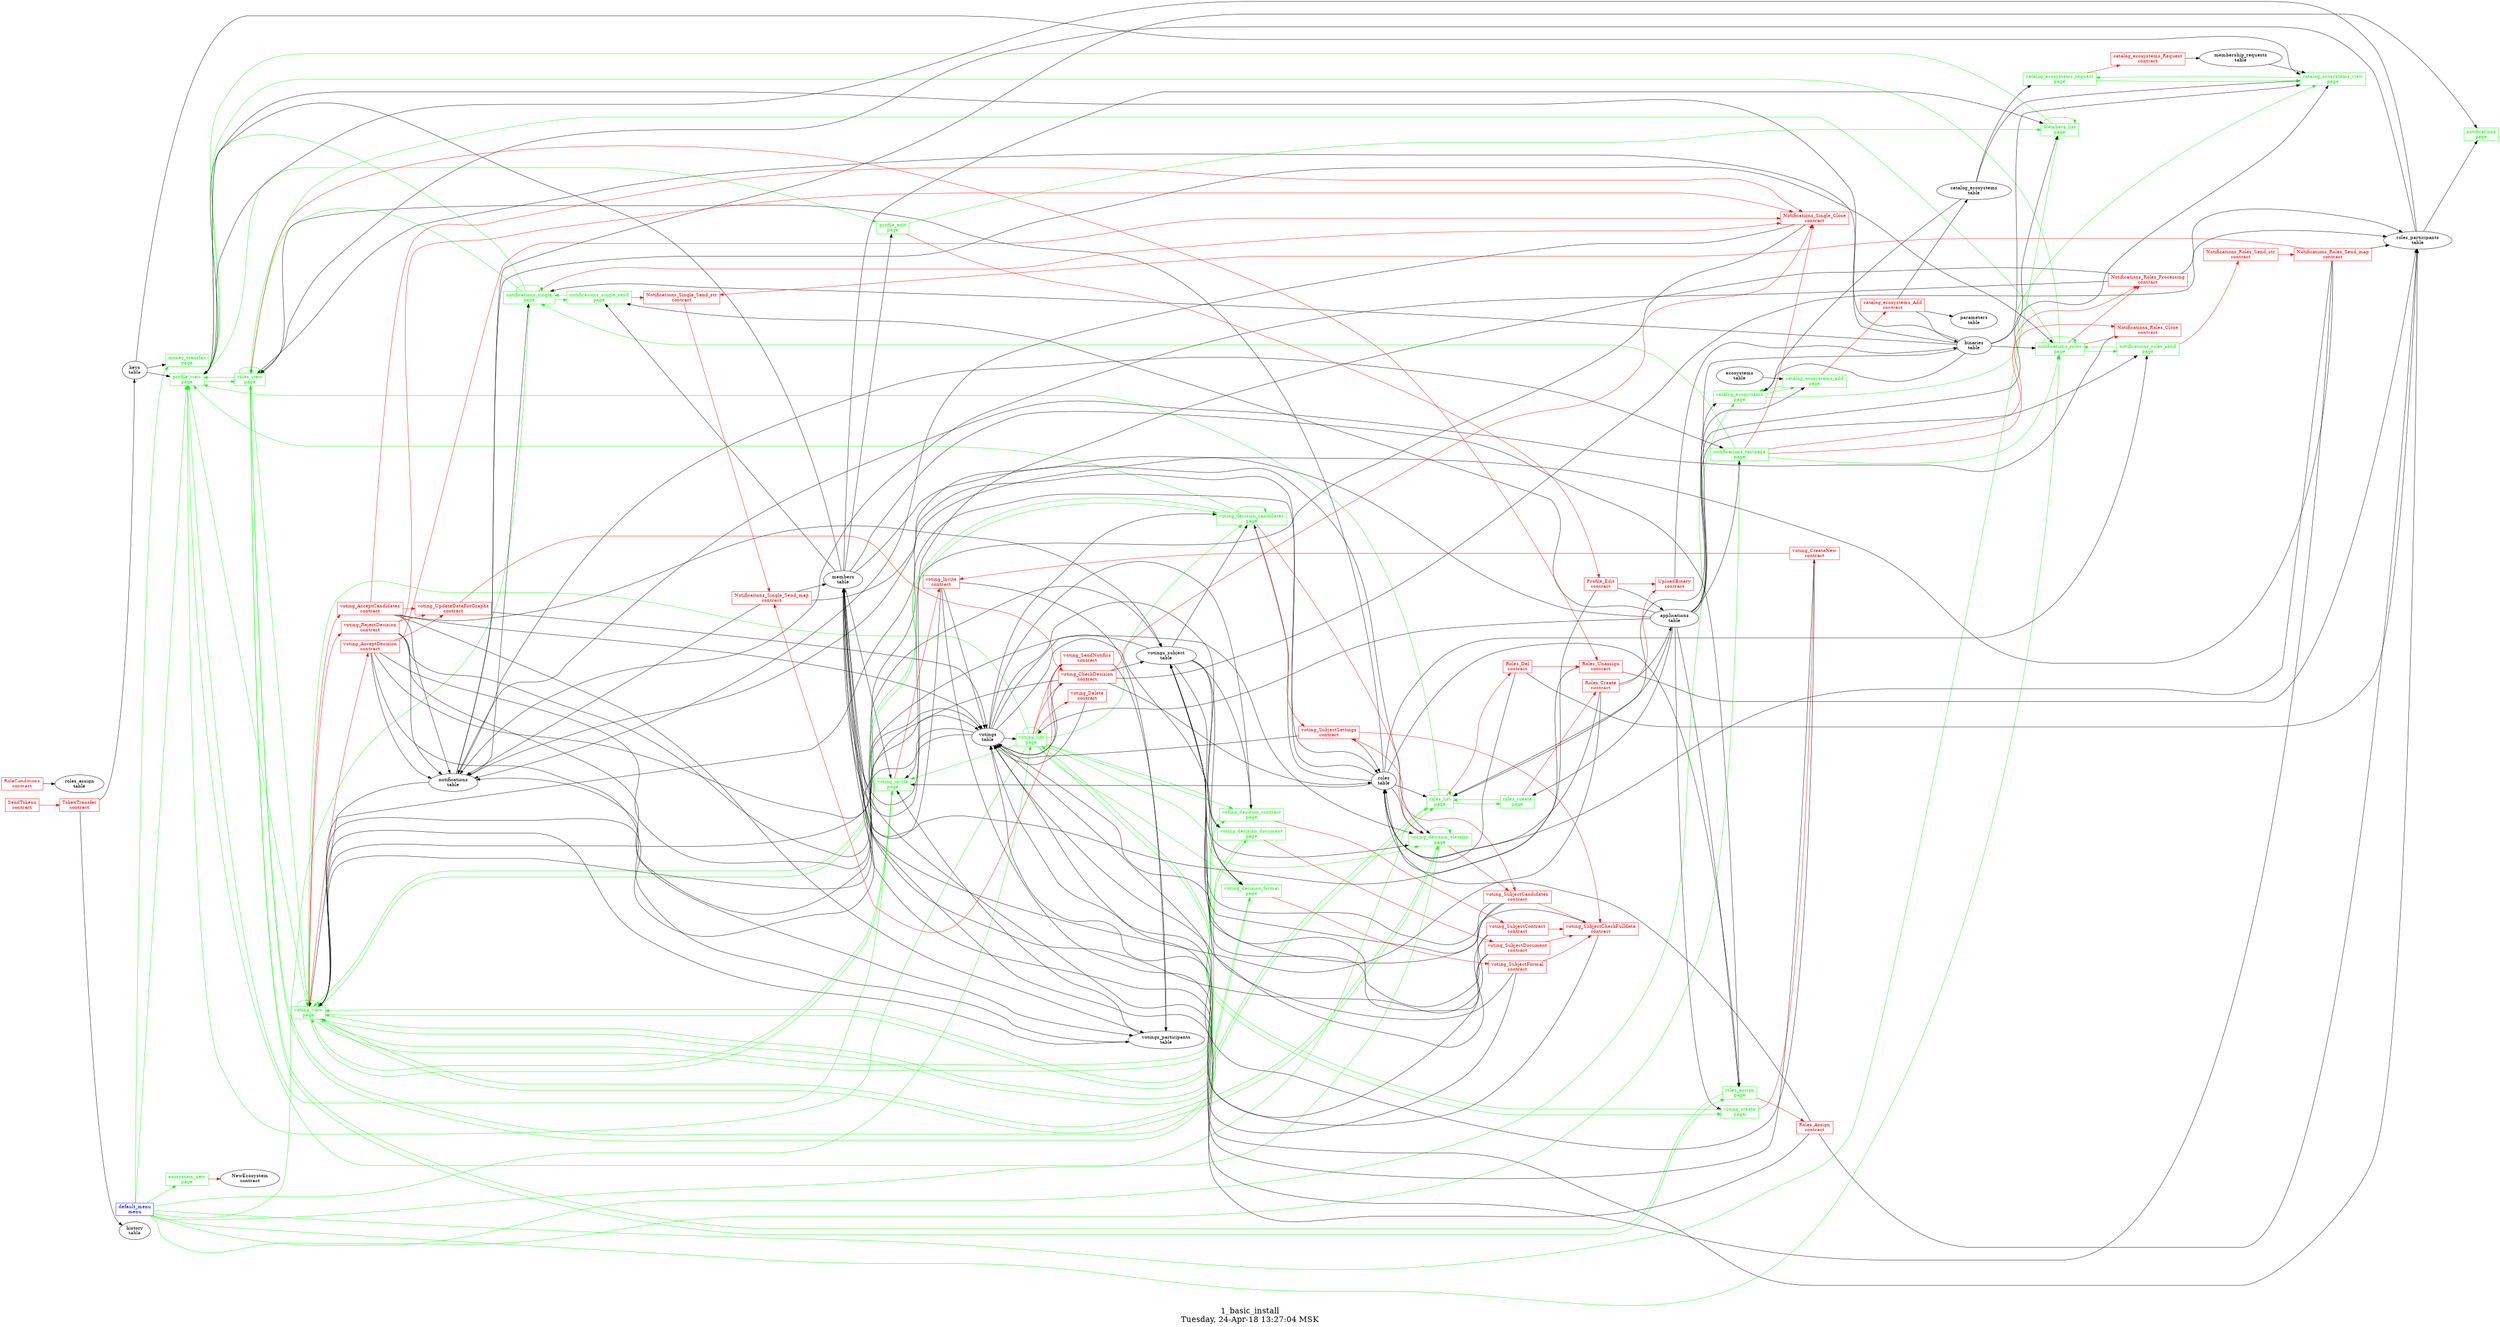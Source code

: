 digraph G {
graph [
  fontsize="24";
  label="1_basic_install\nTuesday, 24-Apr-18 13:27:04 MSK";
  nojustify=true;
  ordering=out;
  rankdir=LR;
  size="30";
];
"default_menu\nmenu" -> "profile_view\npage"  [ color=green ]
"default_menu\nmenu" -> "members_list\npage"  [ color=green ]
"default_menu\nmenu" -> "notifications_single\npage"  [ color=green ]
"default_menu\nmenu" -> "notifications_roles\npage"  [ color=green ]
"default_menu\nmenu" -> "notifications_testpage\npage"  [ color=green ]
"default_menu\nmenu" -> "roles_list\npage"  [ color=green ]
"default_menu\nmenu" -> "catalog_ecosystems\npage"  [ color=green ]
"default_menu\nmenu" -> "money_transfer\npage"  [ color=green ]
"default_menu\nmenu" -> "ecosystem_new\npage"  [ color=green ]
"default_menu\nmenu" -> "voting_list\npage"  [ color=green ]
"default_menu\nmenu" [color=blue, fontcolor=blue, group=menus, shape=record];
"applications\ntable" -> "catalog_ecosystems\npage"  [ color="" ]
"catalog_ecosystems\ntable" -> "catalog_ecosystems\npage"  [ color="" ]
"binaries\ntable" -> "catalog_ecosystems\npage"  [ color="" ]
"catalog_ecosystems\npage" -> "catalog_ecosystems_add\npage"  [ color=green ]
"catalog_ecosystems\npage" -> "catalog_ecosystems_view\npage"  [ color=green ]
"catalog_ecosystems\npage" [color=green, fontcolor=green, group=pages, shape=record];
"catalog_ecosystems_add\npage" -> "catalog_ecosystems_Add\ncontract"  [ color=red ]
"ecosystems\ntable" -> "catalog_ecosystems_add\npage"  [ color="" ]
"applications\ntable" -> "catalog_ecosystems_add\npage"  [ color="" ]
"catalog_ecosystems_add\npage" -> "catalog_ecosystems\npage"  [ color=green ]
"catalog_ecosystems_add\npage" [color=green, fontcolor=green, group=pages, shape=record];
"catalog_ecosystems_request\npage" -> "catalog_ecosystems_Request\ncontract"  [ color=red ]
"catalog_ecosystems\ntable" -> "catalog_ecosystems_request\npage"  [ color="" ]
"catalog_ecosystems_request\npage" -> "catalog_ecosystems_view\npage"  [ color=green ]
"catalog_ecosystems_request\npage" [color=green, fontcolor=green, group=pages, shape=record];
"applications\ntable" -> "catalog_ecosystems_view\npage"  [ color="" ]
"catalog_ecosystems\ntable" -> "catalog_ecosystems_view\npage"  [ color="" ]
"binaries\ntable" -> "catalog_ecosystems_view\npage"  [ color="" ]
"keys\ntable" -> "catalog_ecosystems_view\npage"  [ color="" ]
"membership_requests\ntable" -> "catalog_ecosystems_view\npage"  [ color="" ]
"catalog_ecosystems_view\npage" -> "catalog_ecosystems_request\npage"  [ color=green ]
"catalog_ecosystems_view\npage" [color=green, fontcolor=green, group=pages, shape=record];
"ecosystem_new\npage" -> "NewEcosystem\ncontract"  [ color=red ]
"ecosystem_new\npage" [color=green, fontcolor=green, group=pages, shape=record];
"members\ntable" -> "members_list\npage"  [ color="" ]
"binaries\ntable" -> "members_list\npage"  [ color="" ]
"members_list\npage" -> "profile_view\npage"  [ color=green ]
"members_list\npage" -> "members_list\npage"  [ color=green ]
"members_list\npage" [color=green, fontcolor=green, group=pages, shape=record];
"keys\ntable" -> "money_transfer\npage"  [ color="" ]
"money_transfer\npage" [color=green, fontcolor=green, group=pages, shape=record];
"notifications\ntable" -> "notifications\npage"  [ color="" ]
"roles_participants\ntable" -> "notifications\npage"  [ color="" ]
"notifications\npage" [color=green, fontcolor=green, group=pages, shape=record];
"notifications_roles\npage" -> "Notifications_Roles_Processing\ncontract"  [ color=red ]
"notifications_roles\npage" -> "Notifications_Roles_Close\ncontract"  [ color=red ]
"notifications\ntable" -> "notifications_roles\npage"  [ color="" ]
"binaries\ntable" -> "notifications_roles\npage"  [ color="" ]
"notifications_roles\npage" -> "notifications_roles_send\npage"  [ color=green ]
"notifications_roles\npage" -> "roles_view\npage"  [ color=green ]
"notifications_roles\npage" -> "profile_view\npage"  [ color=green ]
"notifications_roles\npage" -> "notifications_roles\npage"  [ color=green ]
"notifications_roles\npage" [color=green, fontcolor=green, group=pages, shape=record];
"notifications_roles_send\npage" -> "Notifications_Roles_Send_str\ncontract"  [ color=red ]
"applications\ntable" -> "notifications_roles_send\npage"  [ color="" ]
"roles\ntable" -> "notifications_roles_send\npage"  [ color="" ]
"notifications_roles_send\npage" -> "notifications_roles\npage"  [ color=green ]
"notifications_roles_send\npage" [color=green, fontcolor=green, group=pages, shape=record];
"notifications_single\npage" -> "Notifications_Single_Close\ncontract"  [ color=red ]
"notifications\ntable" -> "notifications_single\npage"  [ color="" ]
"binaries\ntable" -> "notifications_single\npage"  [ color="" ]
"notifications_single\npage" -> "notifications_single_send\npage"  [ color=green ]
"notifications_single\npage" -> "profile_view\npage"  [ color=green ]
"notifications_single\npage" -> "roles_view\npage"  [ color=green ]
"notifications_single\npage" -> "notifications_single\npage"  [ color=green ]
"notifications_single\npage" [color=green, fontcolor=green, group=pages, shape=record];
"notifications_single_send\npage" -> "Notifications_Single_Send_str\ncontract"  [ color=red ]
"applications\ntable" -> "notifications_single_send\npage"  [ color="" ]
"members\ntable" -> "notifications_single_send\npage"  [ color="" ]
"notifications_single_send\npage" -> "notifications_single\npage"  [ color=green ]
"notifications_single_send\npage" [color=green, fontcolor=green, group=pages, shape=record];
"notifications_testpage\npage" -> "Notifications_Single_Close\ncontract"  [ color=red ]
"notifications_testpage\npage" -> "Notifications_Roles_Processing\ncontract"  [ color=red ]
"notifications_testpage\npage" -> "Notifications_Roles_Close\ncontract"  [ color=red ]
"applications\ntable" -> "notifications_testpage\npage"  [ color="" ]
"notifications\ntable" -> "notifications_testpage\npage"  [ color="" ]
"notifications_testpage\npage" -> "notifications_single\npage"  [ color=green ]
"notifications_testpage\npage" -> "notifications_roles\npage"  [ color=green ]
"notifications_testpage\npage" [color=green, fontcolor=green, group=pages, shape=record];
"profile_edit\npage" -> "Profile_Edit\ncontract"  [ color=red ]
"members\ntable" -> "profile_edit\npage"  [ color="" ]
"profile_edit\npage" -> "members_list\npage"  [ color=green ]
"profile_edit\npage" [color=green, fontcolor=green, group=pages, shape=record];
"members\ntable" -> "profile_view\npage"  [ color="" ]
"keys\ntable" -> "profile_view\npage"  [ color="" ]
"binaries\ntable" -> "profile_view\npage"  [ color="" ]
"roles_participants\ntable" -> "profile_view\npage"  [ color="" ]
"profile_view\npage" -> "profile_edit\npage"  [ color=green ]
"profile_view\npage" -> "roles_view\npage"  [ color=green ]
"profile_view\npage" [color=green, fontcolor=green, group=pages, shape=record];
"roles_assign\npage" -> "Roles_Assign\ncontract"  [ color=red ]
"applications\ntable" -> "roles_assign\npage"  [ color="" ]
"roles\ntable" -> "roles_assign\npage"  [ color="" ]
"members\ntable" -> "roles_assign\npage"  [ color="" ]
"roles_assign\npage" -> "roles_view\npage"  [ color=green ]
"roles_assign\npage" [color=green, fontcolor=green, group=pages, shape=record];
"roles_create\npage" -> "Roles_Create\ncontract"  [ color=red ]
"applications\ntable" -> "roles_create\npage"  [ color="" ]
"roles_create\npage" -> "roles_list\npage"  [ color=green ]
"roles_create\npage" [color=green, fontcolor=green, group=pages, shape=record];
"roles_list\npage" -> "Roles_Del\ncontract"  [ color=red ]
"applications\ntable" -> "roles_list\npage"  [ color="" ]
"roles\ntable" -> "roles_list\npage"  [ color="" ]
"binaries\ntable" -> "roles_list\npage"  [ color="" ]
"roles_list\npage" -> "roles_create\npage"  [ color=green ]
"roles_list\npage" -> "profile_view\npage"  [ color=green ]
"roles_list\npage" -> "roles_view\npage"  [ color=green ]
"roles_list\npage" -> "roles_list\npage"  [ color=green ]
"roles_list\npage" [color=green, fontcolor=green, group=pages, shape=record];
"roles_view\npage" -> "Roles_Unassign\ncontract"  [ color=red ]
"roles\ntable" -> "roles_view\npage"  [ color="" ]
"roles_participants\ntable" -> "roles_view\npage"  [ color="" ]
"binaries\ntable" -> "roles_view\npage"  [ color="" ]
"roles_view\npage" -> "profile_view\npage"  [ color=green ]
"roles_view\npage" -> "voting_view\npage"  [ color=green ]
"roles_view\npage" -> "roles_view\npage"  [ color=green ]
"roles_view\npage" -> "roles_list\npage"  [ color=green ]
"roles_view\npage" -> "roles_assign\npage"  [ color=green ]
"roles_view\npage" [color=green, fontcolor=green, group=pages, shape=record];
"voting_create\npage" -> "voting_CreateNew\ncontract"  [ color=red ]
"applications\ntable" -> "voting_create\npage"  [ color="" ]
"voting_create\npage" -> "voting_list\npage"  [ color=green ]
"voting_create\npage" [color=green, fontcolor=green, group=pages, shape=record];
"voting_decision_candidates\npage" -> "voting_SubjectCandidates\ncontract"  [ color=red ]
"voting_decision_candidates\npage" -> "voting_SubjectSettings\ncontract"  [ color=red ]
"votings\ntable" -> "voting_decision_candidates\npage"  [ color="" ]
"votings_subject\ntable" -> "voting_decision_candidates\npage"  [ color="" ]
"roles\ntable" -> "voting_decision_candidates\npage"  [ color="" ]
"voting_decision_candidates\npage" -> "voting_decision_candidates\npage"  [ color=green ]
"voting_decision_candidates\npage" -> "profile_view\npage"  [ color=green ]
"voting_decision_candidates\npage" -> "voting_view\npage"  [ color=green ]
"voting_decision_candidates\npage" [color=green, fontcolor=green, group=pages, shape=record];
"voting_decision_contract\npage" -> "voting_SubjectContract\ncontract"  [ color=red ]
"votings\ntable" -> "voting_decision_contract\npage"  [ color="" ]
"votings_subject\ntable" -> "voting_decision_contract\npage"  [ color="" ]
"voting_decision_contract\npage" -> "voting_view\npage"  [ color=green ]
"voting_decision_contract\npage" [color=green, fontcolor=green, group=pages, shape=record];
"voting_decision_document\npage" -> "voting_SubjectDocument\ncontract"  [ color=red ]
"votings\ntable" -> "voting_decision_document\npage"  [ color="" ]
"votings_subject\ntable" -> "voting_decision_document\npage"  [ color="" ]
"voting_decision_document\npage" -> "voting_view\npage"  [ color=green ]
"voting_decision_document\npage" [color=green, fontcolor=green, group=pages, shape=record];
"voting_decision_election\npage" -> "voting_SubjectCandidates\ncontract"  [ color=red ]
"voting_decision_election\npage" -> "voting_SubjectSettings\ncontract"  [ color=red ]
"votings\ntable" -> "voting_decision_election\npage"  [ color="" ]
"members\ntable" -> "voting_decision_election\npage"  [ color="" ]
"votings_subject\ntable" -> "voting_decision_election\npage"  [ color="" ]
"roles\ntable" -> "voting_decision_election\npage"  [ color="" ]
"voting_decision_election\npage" -> "voting_decision_election\npage"  [ color=green ]
"voting_decision_election\npage" -> "profile_view\npage"  [ color=green ]
"voting_decision_election\npage" -> "voting_view\npage"  [ color=green ]
"voting_decision_election\npage" [color=green, fontcolor=green, group=pages, shape=record];
"voting_decision_formal\npage" -> "voting_SubjectFormal\ncontract"  [ color=red ]
"votings\ntable" -> "voting_decision_formal\npage"  [ color="" ]
"votings_subject\ntable" -> "voting_decision_formal\npage"  [ color="" ]
"voting_decision_formal\npage" -> "voting_view\npage"  [ color=green ]
"voting_decision_formal\npage" [color=green, fontcolor=green, group=pages, shape=record];
"voting_invite\npage" -> "voting_Invite\ncontract"  [ color=red ]
"votings\ntable" -> "voting_invite\npage"  [ color="" ]
"members\ntable" -> "voting_invite\npage"  [ color="" ]
"roles\ntable" -> "voting_invite\npage"  [ color="" ]
"votings_participants\ntable" -> "voting_invite\npage"  [ color="" ]
"voting_invite\npage" -> "profile_view\npage"  [ color=green ]
"voting_invite\npage" -> "voting_view\npage"  [ color=green ]
"voting_invite\npage" [color=green, fontcolor=green, group=pages, shape=record];
"voting_list\npage" -> "voting_SendNotifics\ncontract"  [ color=red ]
"voting_list\npage" -> "voting_CheckDecision\ncontract"  [ color=red ]
"voting_list\npage" -> "voting_Delete\ncontract"  [ color=red ]
"applications\ntable" -> "voting_list\npage"  [ color="" ]
"votings\ntable" -> "voting_list\npage"  [ color="" ]
"voting_list\npage" -> "voting_create\npage"  [ color=green ]
"voting_list\npage" -> "voting_view\npage"  [ color=green ]
"voting_list\npage" -> "voting_decision_candidates\npage"  [ color=green ]
"voting_list\npage" -> "voting_decision_election\npage"  [ color=green ]
"voting_list\npage" -> "voting_decision_document\npage"  [ color=green ]
"voting_list\npage" -> "voting_decision_formal\npage"  [ color=green ]
"voting_list\npage" -> "voting_decision_contract\npage"  [ color=green ]
"voting_list\npage" -> "voting_invite\npage"  [ color=green ]
"voting_list\npage" -> "voting_list\npage"  [ color=green ]
"voting_list\npage" -> "profile_view\npage"  [ color=green ]
"voting_list\npage" [color=green, fontcolor=green, group=pages, shape=record];
"voting_view\npage" -> "voting_AcceptCandidates\ncontract"  [ color=red ]
"voting_view\npage" -> "voting_RejectDecision\ncontract"  [ color=red ]
"voting_view\npage" -> "voting_AcceptDecision\ncontract"  [ color=red ]
"applications\ntable" -> "voting_view\npage"  [ color="" ]
"notifications\ntable" -> "voting_view\npage"  [ color="" ]
"votings\ntable" -> "voting_view\npage"  [ color="" ]
"votings_participants\ntable" -> "voting_view\npage"  [ color="" ]
"roles\ntable" -> "voting_view\npage"  [ color="" ]
"votings_subject\ntable" -> "voting_view\npage"  [ color="" ]
"voting_view\npage" -> "profile_view\npage"  [ color=green ]
"voting_view\npage" -> "voting_view\npage"  [ color=green ]
"voting_view\npage" -> "voting_decision_candidates\npage"  [ color=green ]
"voting_view\npage" -> "voting_decision_election\npage"  [ color=green ]
"voting_view\npage" -> "voting_decision_document\npage"  [ color=green ]
"voting_view\npage" -> "voting_decision_formal\npage"  [ color=green ]
"voting_view\npage" -> "voting_decision_contract\npage"  [ color=green ]
"voting_view\npage" -> "voting_invite\npage"  [ color=green ]
"voting_view\npage" [color=green, fontcolor=green, group=pages, shape=record];
"Notifications_Roles_Close\ncontract" -> "notifications\ntable"  [ color="" ]
"Notifications_Roles_Close\ncontract" [color=red, fontcolor=red, group=contracts, shape=record];
"Notifications_Roles_Processing\ncontract" -> "notifications\ntable"  [ color="" ]
"Notifications_Roles_Processing\ncontract" -> "roles_participants\ntable"  [ color="" ]
"Notifications_Roles_Processing\ncontract" -> "members\ntable"  [ color="" ]
"Notifications_Roles_Processing\ncontract" [color=red, fontcolor=red, group=contracts, shape=record];
"Notifications_Roles_Send_map\ncontract" -> "Notifications_Single_Send_str\ncontract"  [ color=red ]
"Notifications_Roles_Send_map\ncontract" -> "roles\ntable"  [ color="" ]
"Notifications_Roles_Send_map\ncontract" -> "roles_participants\ntable"  [ color="" ]
"Notifications_Roles_Send_map\ncontract" -> "members\ntable"  [ color="" ]
"Notifications_Roles_Send_map\ncontract" -> "notifications\ntable"  [ color="" ]
"Notifications_Roles_Send_map\ncontract" [color=red, fontcolor=red, group=contracts, shape=record];
"Notifications_Roles_Send_str\ncontract" -> "Notifications_Roles_Send_map\ncontract"  [ color=red ]
"Notifications_Roles_Send_str\ncontract" [color=red, fontcolor=red, group=contracts, shape=record];
"Notifications_Single_Close\ncontract" -> "members\ntable"  [ color="" ]
"Notifications_Single_Close\ncontract" -> "notifications\ntable"  [ color="" ]
"Notifications_Single_Close\ncontract" [color=red, fontcolor=red, group=contracts, shape=record];
"Notifications_Single_Send_map\ncontract" -> "members\ntable"  [ color="" ]
"Notifications_Single_Send_map\ncontract" -> "roles\ntable"  [ color="" ]
"Notifications_Single_Send_map\ncontract" -> "notifications\ntable"  [ color="" ]
"Notifications_Single_Send_map\ncontract" [color=red, fontcolor=red, group=contracts, shape=record];
"Notifications_Single_Send_str\ncontract" -> "Notifications_Single_Send_map\ncontract"  [ color=red ]
"Notifications_Single_Send_str\ncontract" [color=red, fontcolor=red, group=contracts, shape=record];
"Profile_Edit\ncontract" -> "UploadBinary\ncontract"  [ color=red ]
"Profile_Edit\ncontract" -> "members\ntable"  [ color="" ]
"Profile_Edit\ncontract" -> "applications\ntable"  [ color="" ]
"Profile_Edit\ncontract" [color=red, fontcolor=red, group=contracts, shape=record];
"RoleConditions\ncontract" -> "roles_assign\ntable"  [ color="" ]
"RoleConditions\ncontract" [color=red, fontcolor=red, group=contracts, shape=record];
"Roles_Assign\ncontract" -> "roles\ntable"  [ color="" ]
"Roles_Assign\ncontract" -> "members\ntable"  [ color="" ]
"Roles_Assign\ncontract" -> "roles_participants\ntable"  [ color="" ]
"Roles_Assign\ncontract" [color=red, fontcolor=red, group=contracts, shape=record];
"Roles_Create\ncontract" -> "UploadBinary\ncontract"  [ color=red ]
"Roles_Create\ncontract" -> "members\ntable"  [ color="" ]
"Roles_Create\ncontract" -> "roles\ntable"  [ color="" ]
"Roles_Create\ncontract" -> "applications\ntable"  [ color="" ]
"Roles_Create\ncontract" [color=red, fontcolor=red, group=contracts, shape=record];
"Roles_Del\ncontract" -> "Roles_Unassign\ncontract"  [ color=red ]
"Roles_Del\ncontract" -> "roles\ntable"  [ color="" ]
"Roles_Del\ncontract" -> "roles_participants\ntable"  [ color="" ]
"Roles_Del\ncontract" [color=red, fontcolor=red, group=contracts, shape=record];
"Roles_Unassign\ncontract" -> "roles_participants\ntable"  [ color="" ]
"Roles_Unassign\ncontract" -> "roles\ntable"  [ color="" ]
"Roles_Unassign\ncontract" [color=red, fontcolor=red, group=contracts, shape=record];
"SendTokens\ncontract" -> "TokenTransfer\ncontract"  [ color=red ]
"SendTokens\ncontract" [color=red, fontcolor=red, group=contracts, shape=record];
"TokenTransfer\ncontract" -> "keys\ntable"  [ color="" ]
"TokenTransfer\ncontract" -> "history\ntable"  [ color="" ]
"TokenTransfer\ncontract" [color=red, fontcolor=red, group=contracts, shape=record];
"UploadBinary\ncontract" -> "binaries\ntable"  [ color="" ]
"UploadBinary\ncontract" [color=red, fontcolor=red, group=contracts, shape=record];
"catalog_ecosystems_Add\ncontract" -> "catalog_ecosystems\ntable"  [ color="" ]
"catalog_ecosystems_Add\ncontract" -> "parameters\ntable"  [ color="" ]
"catalog_ecosystems_Add\ncontract" -> "binaries\ntable"  [ color="" ]
"catalog_ecosystems_Add\ncontract" [color=red, fontcolor=red, group=contracts, shape=record];
"catalog_ecosystems_Request\ncontract" -> "membership_requests\ntable"  [ color="" ]
"catalog_ecosystems_Request\ncontract" [color=red, fontcolor=red, group=contracts, shape=record];
"voting_AcceptCandidates\ncontract" -> "Notifications_Single_Close\ncontract"  [ color=red ]
"voting_AcceptCandidates\ncontract" -> "voting_UpdateDataForGraphs\ncontract"  [ color=red ]
"voting_AcceptCandidates\ncontract" -> "votings\ntable"  [ color="" ]
"voting_AcceptCandidates\ncontract" -> "votings_subject\ntable"  [ color="" ]
"voting_AcceptCandidates\ncontract" -> "votings_participants\ntable"  [ color="" ]
"voting_AcceptCandidates\ncontract" -> "notifications\ntable"  [ color="" ]
"voting_AcceptCandidates\ncontract" [color=red, fontcolor=red, group=contracts, shape=record];
"voting_AcceptDecision\ncontract" -> "Notifications_Single_Close\ncontract"  [ color=red ]
"voting_AcceptDecision\ncontract" -> "voting_UpdateDataForGraphs\ncontract"  [ color=red ]
"voting_AcceptDecision\ncontract" -> "votings\ntable"  [ color="" ]
"voting_AcceptDecision\ncontract" -> "votings_subject\ntable"  [ color="" ]
"voting_AcceptDecision\ncontract" -> "votings_participants\ntable"  [ color="" ]
"voting_AcceptDecision\ncontract" -> "notifications\ntable"  [ color="" ]
"voting_AcceptDecision\ncontract" [color=red, fontcolor=red, group=contracts, shape=record];
"voting_CheckDecision\ncontract" -> "Notifications_Single_Close\ncontract"  [ color=red ]
"voting_CheckDecision\ncontract" -> "votings\ntable"  [ color="" ]
"voting_CheckDecision\ncontract" -> "votings_subject\ntable"  [ color="" ]
"voting_CheckDecision\ncontract" -> "notifications\ntable"  [ color="" ]
"voting_CheckDecision\ncontract" -> "roles\ntable"  [ color="" ]
"voting_CheckDecision\ncontract" -> "roles_participants\ntable"  [ color="" ]
"voting_CheckDecision\ncontract" [color=red, fontcolor=red, group=contracts, shape=record];
"voting_CreateNew\ncontract" -> "voting_Invite\ncontract"  [ color=red ]
"voting_CreateNew\ncontract" -> "members\ntable"  [ color="" ]
"voting_CreateNew\ncontract" -> "votings\ntable"  [ color="" ]
"voting_CreateNew\ncontract" [color=red, fontcolor=red, group=contracts, shape=record];
"voting_Delete\ncontract" -> "votings\ntable"  [ color="" ]
"voting_Delete\ncontract" [color=red, fontcolor=red, group=contracts, shape=record];
"voting_Invite\ncontract" -> "votings_participants\ntable"  [ color="" ]
"voting_Invite\ncontract" -> "votings\ntable"  [ color="" ]
"voting_Invite\ncontract" -> "members\ntable"  [ color="" ]
"voting_Invite\ncontract" -> "roles_participants\ntable"  [ color="" ]
"voting_Invite\ncontract" [color=red, fontcolor=red, group=contracts, shape=record];
"voting_RejectDecision\ncontract" -> "Notifications_Single_Close\ncontract"  [ color=red ]
"voting_RejectDecision\ncontract" -> "voting_UpdateDataForGraphs\ncontract"  [ color=red ]
"voting_RejectDecision\ncontract" -> "votings\ntable"  [ color="" ]
"voting_RejectDecision\ncontract" -> "votings_participants\ntable"  [ color="" ]
"voting_RejectDecision\ncontract" -> "notifications\ntable"  [ color="" ]
"voting_RejectDecision\ncontract" [color=red, fontcolor=red, group=contracts, shape=record];
"voting_SendNotifics\ncontract" -> "Notifications_Single_Send_map\ncontract"  [ color=red ]
"voting_SendNotifics\ncontract" -> "votings\ntable"  [ color="" ]
"voting_SendNotifics\ncontract" -> "votings_participants\ntable"  [ color="" ]
"voting_SendNotifics\ncontract" [color=red, fontcolor=red, group=contracts, shape=record];
"voting_SubjectCandidates\ncontract" -> "voting_SubjectCheckFulldata\ncontract"  [ color=red ]
"voting_SubjectCandidates\ncontract" -> "votings\ntable"  [ color="" ]
"voting_SubjectCandidates\ncontract" -> "votings_subject\ntable"  [ color="" ]
"voting_SubjectCandidates\ncontract" -> "members\ntable"  [ color="" ]
"voting_SubjectCandidates\ncontract" [color=red, fontcolor=red, group=contracts, shape=record];
"voting_SubjectCheckFulldata\ncontract" -> "votings\ntable"  [ color="" ]
"voting_SubjectCheckFulldata\ncontract" -> "votings_subject\ntable"  [ color="" ]
"voting_SubjectCheckFulldata\ncontract" [color=red, fontcolor=red, group=contracts, shape=record];
"voting_SubjectContract\ncontract" -> "voting_SubjectCheckFulldata\ncontract"  [ color=red ]
"voting_SubjectContract\ncontract" -> "votings\ntable"  [ color="" ]
"voting_SubjectContract\ncontract" -> "votings_subject\ntable"  [ color="" ]
"voting_SubjectContract\ncontract" [color=red, fontcolor=red, group=contracts, shape=record];
"voting_SubjectDocument\ncontract" -> "voting_SubjectCheckFulldata\ncontract"  [ color=red ]
"voting_SubjectDocument\ncontract" -> "votings\ntable"  [ color="" ]
"voting_SubjectDocument\ncontract" -> "votings_subject\ntable"  [ color="" ]
"voting_SubjectDocument\ncontract" [color=red, fontcolor=red, group=contracts, shape=record];
"voting_SubjectFormal\ncontract" -> "voting_SubjectCheckFulldata\ncontract"  [ color=red ]
"voting_SubjectFormal\ncontract" -> "votings\ntable"  [ color="" ]
"voting_SubjectFormal\ncontract" -> "votings_subject\ntable"  [ color="" ]
"voting_SubjectFormal\ncontract" [color=red, fontcolor=red, group=contracts, shape=record];
"voting_SubjectSettings\ncontract" -> "voting_SubjectCheckFulldata\ncontract"  [ color=red ]
"voting_SubjectSettings\ncontract" -> "votings\ntable"  [ color="" ]
"voting_SubjectSettings\ncontract" -> "roles\ntable"  [ color="" ]
"voting_SubjectSettings\ncontract" [color=red, fontcolor=red, group=contracts, shape=record];
"voting_UpdateDataForGraphs\ncontract" -> "voting_CheckDecision\ncontract"  [ color=red ]
"voting_UpdateDataForGraphs\ncontract" -> "votings\ntable"  [ color="" ]
"voting_UpdateDataForGraphs\ncontract" [color=red, fontcolor=red, group=contracts, shape=record];
"catalog_ecosystems\ntable" [color="", fontcolor="", group=tables, shape=""];
"votings\ntable" [color="", fontcolor="", group=tables, shape=""];
"votings_participants\ntable" [color="", fontcolor="", group=tables, shape=""];
"votings_subject\ntable" [color="", fontcolor="", group=tables, shape=""];
}
